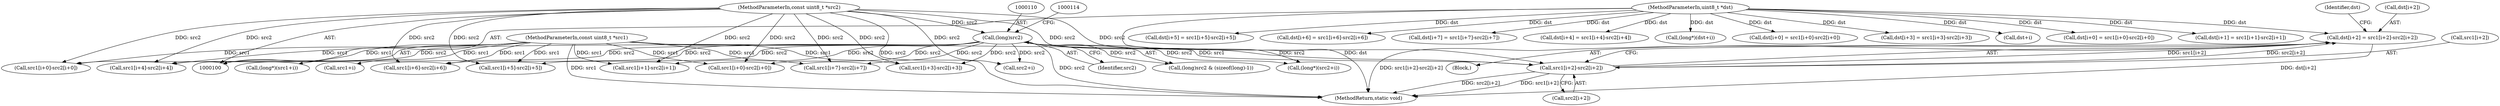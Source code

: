 digraph "0_FFmpeg_454a11a1c9c686c78aa97954306fb63453299760_0@array" {
"1000164" [label="(Call,dst[i+2] = src1[i+2]-src2[i+2])"];
"1000170" [label="(Call,src1[i+2]-src2[i+2])"];
"1000102" [label="(MethodParameterIn,const uint8_t *src1)"];
"1000109" [label="(Call,(long)src2)"];
"1000103" [label="(MethodParameterIn,const uint8_t *src2)"];
"1000101" [label="(MethodParameterIn,uint8_t *dst)"];
"1000183" [label="(Identifier,dst)"];
"1000103" [label="(MethodParameterIn,const uint8_t *src2)"];
"1000221" [label="(Call,src1[i+5]-src2[i+5])"];
"1000111" [label="(Identifier,src2)"];
"1000102" [label="(MethodParameterIn,const uint8_t *src1)"];
"1000153" [label="(Call,src1[i+1]-src2[i+1])"];
"1000198" [label="(Call,dst[i+4] = src1[i+4]-src2[i+4])"];
"1000101" [label="(MethodParameterIn,uint8_t *dst)"];
"1000302" [label="(Call,(long*)(dst+i))"];
"1000171" [label="(Call,src1[i+2])"];
"1000130" [label="(Call,dst[i+0] = src1[i+0]-src2[i+0])"];
"1000136" [label="(Call,src1[i+0]-src2[i+0])"];
"1000255" [label="(Call,src1[i+7]-src2[i+7])"];
"1000176" [label="(Call,src2[i+2])"];
"1000181" [label="(Call,dst[i+3] = src1[i+3]-src2[i+3])"];
"1000165" [label="(Call,dst[i+2])"];
"1000187" [label="(Call,src1[i+3]-src2[i+3])"];
"1000345" [label="(MethodReturn,static void)"];
"1000109" [label="(Call,(long)src2)"];
"1000304" [label="(Call,dst+i)"];
"1000328" [label="(Call,dst[i+0] = src1[i+0]-src2[i+0])"];
"1000147" [label="(Call,dst[i+1] = src1[i+1]-src2[i+1])"];
"1000238" [label="(Call,src1[i+6]-src2[i+6])"];
"1000170" [label="(Call,src1[i+2]-src2[i+2])"];
"1000334" [label="(Call,src1[i+0]-src2[i+0])"];
"1000164" [label="(Call,dst[i+2] = src1[i+2]-src2[i+2])"];
"1000215" [label="(Call,dst[i+5] = src1[i+5]-src2[i+5])"];
"1000297" [label="(Call,src2+i)"];
"1000286" [label="(Call,(long*)(src1+i))"];
"1000232" [label="(Call,dst[i+6] = src1[i+6]-src2[i+6])"];
"1000108" [label="(Call,(long)src2 & (sizeof(long)-1))"];
"1000295" [label="(Call,(long*)(src2+i))"];
"1000129" [label="(Block,)"];
"1000204" [label="(Call,src1[i+4]-src2[i+4])"];
"1000249" [label="(Call,dst[i+7] = src1[i+7]-src2[i+7])"];
"1000288" [label="(Call,src1+i)"];
"1000164" -> "1000129"  [label="AST: "];
"1000164" -> "1000170"  [label="CFG: "];
"1000165" -> "1000164"  [label="AST: "];
"1000170" -> "1000164"  [label="AST: "];
"1000183" -> "1000164"  [label="CFG: "];
"1000164" -> "1000345"  [label="DDG: src1[i+2]-src2[i+2]"];
"1000164" -> "1000345"  [label="DDG: dst[i+2]"];
"1000170" -> "1000164"  [label="DDG: src1[i+2]"];
"1000170" -> "1000164"  [label="DDG: src2[i+2]"];
"1000101" -> "1000164"  [label="DDG: dst"];
"1000170" -> "1000176"  [label="CFG: "];
"1000171" -> "1000170"  [label="AST: "];
"1000176" -> "1000170"  [label="AST: "];
"1000170" -> "1000345"  [label="DDG: src2[i+2]"];
"1000170" -> "1000345"  [label="DDG: src1[i+2]"];
"1000102" -> "1000170"  [label="DDG: src1"];
"1000109" -> "1000170"  [label="DDG: src2"];
"1000103" -> "1000170"  [label="DDG: src2"];
"1000102" -> "1000100"  [label="AST: "];
"1000102" -> "1000345"  [label="DDG: src1"];
"1000102" -> "1000136"  [label="DDG: src1"];
"1000102" -> "1000153"  [label="DDG: src1"];
"1000102" -> "1000187"  [label="DDG: src1"];
"1000102" -> "1000204"  [label="DDG: src1"];
"1000102" -> "1000221"  [label="DDG: src1"];
"1000102" -> "1000238"  [label="DDG: src1"];
"1000102" -> "1000255"  [label="DDG: src1"];
"1000102" -> "1000286"  [label="DDG: src1"];
"1000102" -> "1000288"  [label="DDG: src1"];
"1000102" -> "1000334"  [label="DDG: src1"];
"1000109" -> "1000108"  [label="AST: "];
"1000109" -> "1000111"  [label="CFG: "];
"1000110" -> "1000109"  [label="AST: "];
"1000111" -> "1000109"  [label="AST: "];
"1000114" -> "1000109"  [label="CFG: "];
"1000109" -> "1000345"  [label="DDG: src2"];
"1000109" -> "1000108"  [label="DDG: src2"];
"1000103" -> "1000109"  [label="DDG: src2"];
"1000109" -> "1000136"  [label="DDG: src2"];
"1000109" -> "1000153"  [label="DDG: src2"];
"1000109" -> "1000187"  [label="DDG: src2"];
"1000109" -> "1000204"  [label="DDG: src2"];
"1000109" -> "1000221"  [label="DDG: src2"];
"1000109" -> "1000238"  [label="DDG: src2"];
"1000109" -> "1000255"  [label="DDG: src2"];
"1000109" -> "1000295"  [label="DDG: src2"];
"1000109" -> "1000297"  [label="DDG: src2"];
"1000109" -> "1000334"  [label="DDG: src2"];
"1000103" -> "1000100"  [label="AST: "];
"1000103" -> "1000345"  [label="DDG: src2"];
"1000103" -> "1000136"  [label="DDG: src2"];
"1000103" -> "1000153"  [label="DDG: src2"];
"1000103" -> "1000187"  [label="DDG: src2"];
"1000103" -> "1000204"  [label="DDG: src2"];
"1000103" -> "1000221"  [label="DDG: src2"];
"1000103" -> "1000238"  [label="DDG: src2"];
"1000103" -> "1000255"  [label="DDG: src2"];
"1000103" -> "1000295"  [label="DDG: src2"];
"1000103" -> "1000297"  [label="DDG: src2"];
"1000103" -> "1000334"  [label="DDG: src2"];
"1000101" -> "1000100"  [label="AST: "];
"1000101" -> "1000345"  [label="DDG: dst"];
"1000101" -> "1000130"  [label="DDG: dst"];
"1000101" -> "1000147"  [label="DDG: dst"];
"1000101" -> "1000181"  [label="DDG: dst"];
"1000101" -> "1000198"  [label="DDG: dst"];
"1000101" -> "1000215"  [label="DDG: dst"];
"1000101" -> "1000232"  [label="DDG: dst"];
"1000101" -> "1000249"  [label="DDG: dst"];
"1000101" -> "1000302"  [label="DDG: dst"];
"1000101" -> "1000304"  [label="DDG: dst"];
"1000101" -> "1000328"  [label="DDG: dst"];
}
